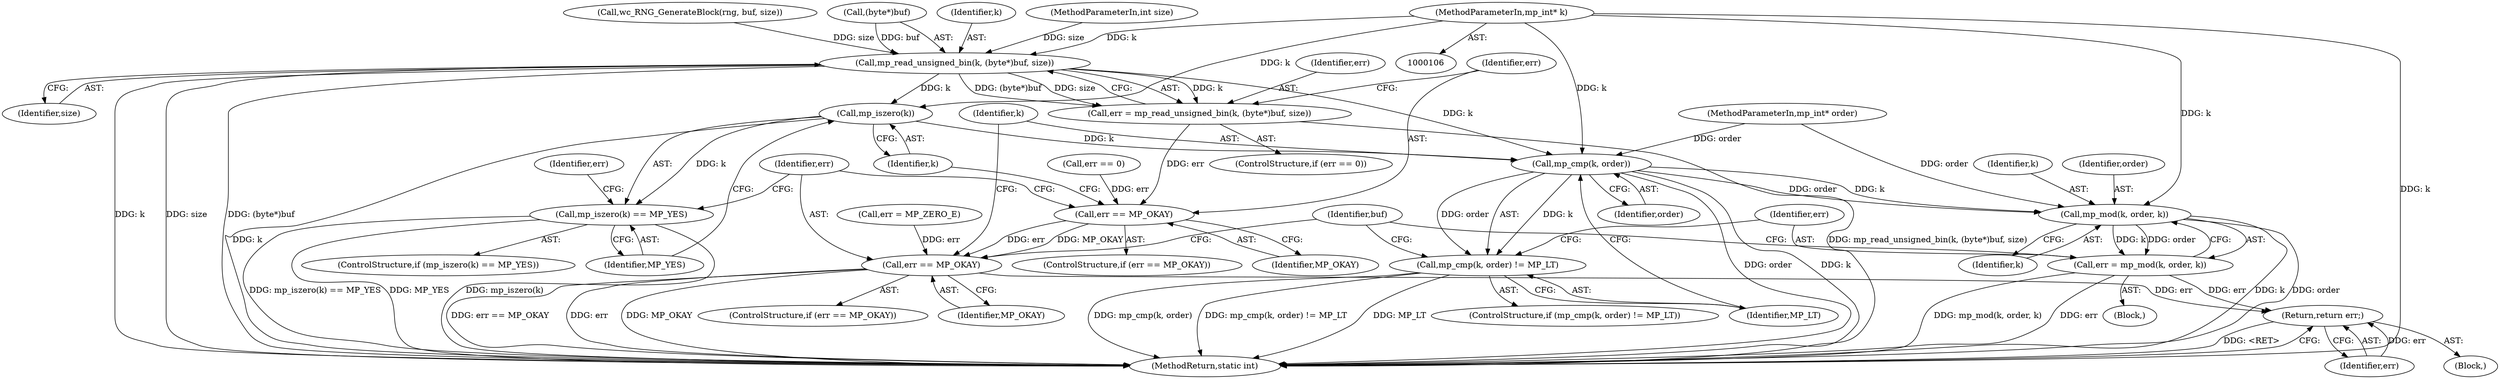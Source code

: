 digraph "1_wolfssl_9b9568d500f31f964af26ba8d01e542e1f27e5ca@pointer" {
"1000109" [label="(MethodParameterIn,mp_int* k)"];
"1000143" [label="(Call,mp_read_unsigned_bin(k, (byte*)buf, size))"];
"1000141" [label="(Call,err = mp_read_unsigned_bin(k, (byte*)buf, size))"];
"1000150" [label="(Call,err == MP_OKAY)"];
"1000163" [label="(Call,err == MP_OKAY)"];
"1000187" [label="(Return,return err;)"];
"1000156" [label="(Call,mp_iszero(k))"];
"1000155" [label="(Call,mp_iszero(k) == MP_YES)"];
"1000169" [label="(Call,mp_cmp(k, order))"];
"1000168" [label="(Call,mp_cmp(k, order) != MP_LT)"];
"1000176" [label="(Call,mp_mod(k, order, k))"];
"1000174" [label="(Call,err = mp_mod(k, order, k))"];
"1000133" [label="(Call,wc_RNG_GenerateBlock(rng, buf, size))"];
"1000110" [label="(MethodParameterIn,mp_int* order)"];
"1000177" [label="(Identifier,k)"];
"1000154" [label="(ControlStructure,if (mp_iszero(k) == MP_YES))"];
"1000148" [label="(Identifier,size)"];
"1000109" [label="(MethodParameterIn,mp_int* k)"];
"1000159" [label="(Call,err = MP_ZERO_E)"];
"1000155" [label="(Call,mp_iszero(k) == MP_YES)"];
"1000172" [label="(Identifier,MP_LT)"];
"1000181" [label="(Identifier,buf)"];
"1000170" [label="(Identifier,k)"];
"1000167" [label="(ControlStructure,if (mp_cmp(k, order) != MP_LT))"];
"1000142" [label="(Identifier,err)"];
"1000187" [label="(Return,return err;)"];
"1000189" [label="(MethodReturn,static int)"];
"1000138" [label="(Call,err == 0)"];
"1000145" [label="(Call,(byte*)buf)"];
"1000171" [label="(Identifier,order)"];
"1000179" [label="(Identifier,k)"];
"1000169" [label="(Call,mp_cmp(k, order))"];
"1000174" [label="(Call,err = mp_mod(k, order, k))"];
"1000188" [label="(Identifier,err)"];
"1000144" [label="(Identifier,k)"];
"1000151" [label="(Identifier,err)"];
"1000152" [label="(Identifier,MP_OKAY)"];
"1000168" [label="(Call,mp_cmp(k, order) != MP_LT)"];
"1000156" [label="(Call,mp_iszero(k))"];
"1000176" [label="(Call,mp_mod(k, order, k))"];
"1000149" [label="(ControlStructure,if (err == MP_OKAY))"];
"1000164" [label="(Identifier,err)"];
"1000163" [label="(Call,err == MP_OKAY)"];
"1000175" [label="(Identifier,err)"];
"1000160" [label="(Identifier,err)"];
"1000173" [label="(Block,)"];
"1000158" [label="(Identifier,MP_YES)"];
"1000165" [label="(Identifier,MP_OKAY)"];
"1000162" [label="(ControlStructure,if (err == MP_OKAY))"];
"1000178" [label="(Identifier,order)"];
"1000150" [label="(Call,err == MP_OKAY)"];
"1000157" [label="(Identifier,k)"];
"1000111" [label="(Block,)"];
"1000108" [label="(MethodParameterIn,int size)"];
"1000141" [label="(Call,err = mp_read_unsigned_bin(k, (byte*)buf, size))"];
"1000137" [label="(ControlStructure,if (err == 0))"];
"1000143" [label="(Call,mp_read_unsigned_bin(k, (byte*)buf, size))"];
"1000109" -> "1000106"  [label="AST: "];
"1000109" -> "1000189"  [label="DDG: k"];
"1000109" -> "1000143"  [label="DDG: k"];
"1000109" -> "1000156"  [label="DDG: k"];
"1000109" -> "1000169"  [label="DDG: k"];
"1000109" -> "1000176"  [label="DDG: k"];
"1000143" -> "1000141"  [label="AST: "];
"1000143" -> "1000148"  [label="CFG: "];
"1000144" -> "1000143"  [label="AST: "];
"1000145" -> "1000143"  [label="AST: "];
"1000148" -> "1000143"  [label="AST: "];
"1000141" -> "1000143"  [label="CFG: "];
"1000143" -> "1000189"  [label="DDG: k"];
"1000143" -> "1000189"  [label="DDG: size"];
"1000143" -> "1000189"  [label="DDG: (byte*)buf"];
"1000143" -> "1000141"  [label="DDG: k"];
"1000143" -> "1000141"  [label="DDG: (byte*)buf"];
"1000143" -> "1000141"  [label="DDG: size"];
"1000145" -> "1000143"  [label="DDG: buf"];
"1000133" -> "1000143"  [label="DDG: size"];
"1000108" -> "1000143"  [label="DDG: size"];
"1000143" -> "1000156"  [label="DDG: k"];
"1000143" -> "1000169"  [label="DDG: k"];
"1000141" -> "1000137"  [label="AST: "];
"1000142" -> "1000141"  [label="AST: "];
"1000151" -> "1000141"  [label="CFG: "];
"1000141" -> "1000189"  [label="DDG: mp_read_unsigned_bin(k, (byte*)buf, size)"];
"1000141" -> "1000150"  [label="DDG: err"];
"1000150" -> "1000149"  [label="AST: "];
"1000150" -> "1000152"  [label="CFG: "];
"1000151" -> "1000150"  [label="AST: "];
"1000152" -> "1000150"  [label="AST: "];
"1000157" -> "1000150"  [label="CFG: "];
"1000164" -> "1000150"  [label="CFG: "];
"1000138" -> "1000150"  [label="DDG: err"];
"1000150" -> "1000163"  [label="DDG: err"];
"1000150" -> "1000163"  [label="DDG: MP_OKAY"];
"1000163" -> "1000162"  [label="AST: "];
"1000163" -> "1000165"  [label="CFG: "];
"1000164" -> "1000163"  [label="AST: "];
"1000165" -> "1000163"  [label="AST: "];
"1000170" -> "1000163"  [label="CFG: "];
"1000181" -> "1000163"  [label="CFG: "];
"1000163" -> "1000189"  [label="DDG: err == MP_OKAY"];
"1000163" -> "1000189"  [label="DDG: err"];
"1000163" -> "1000189"  [label="DDG: MP_OKAY"];
"1000159" -> "1000163"  [label="DDG: err"];
"1000163" -> "1000187"  [label="DDG: err"];
"1000187" -> "1000111"  [label="AST: "];
"1000187" -> "1000188"  [label="CFG: "];
"1000188" -> "1000187"  [label="AST: "];
"1000189" -> "1000187"  [label="CFG: "];
"1000187" -> "1000189"  [label="DDG: <RET>"];
"1000188" -> "1000187"  [label="DDG: err"];
"1000174" -> "1000187"  [label="DDG: err"];
"1000156" -> "1000155"  [label="AST: "];
"1000156" -> "1000157"  [label="CFG: "];
"1000157" -> "1000156"  [label="AST: "];
"1000158" -> "1000156"  [label="CFG: "];
"1000156" -> "1000189"  [label="DDG: k"];
"1000156" -> "1000155"  [label="DDG: k"];
"1000156" -> "1000169"  [label="DDG: k"];
"1000155" -> "1000154"  [label="AST: "];
"1000155" -> "1000158"  [label="CFG: "];
"1000158" -> "1000155"  [label="AST: "];
"1000160" -> "1000155"  [label="CFG: "];
"1000164" -> "1000155"  [label="CFG: "];
"1000155" -> "1000189"  [label="DDG: mp_iszero(k) == MP_YES"];
"1000155" -> "1000189"  [label="DDG: MP_YES"];
"1000155" -> "1000189"  [label="DDG: mp_iszero(k)"];
"1000169" -> "1000168"  [label="AST: "];
"1000169" -> "1000171"  [label="CFG: "];
"1000170" -> "1000169"  [label="AST: "];
"1000171" -> "1000169"  [label="AST: "];
"1000172" -> "1000169"  [label="CFG: "];
"1000169" -> "1000189"  [label="DDG: order"];
"1000169" -> "1000189"  [label="DDG: k"];
"1000169" -> "1000168"  [label="DDG: k"];
"1000169" -> "1000168"  [label="DDG: order"];
"1000110" -> "1000169"  [label="DDG: order"];
"1000169" -> "1000176"  [label="DDG: k"];
"1000169" -> "1000176"  [label="DDG: order"];
"1000168" -> "1000167"  [label="AST: "];
"1000168" -> "1000172"  [label="CFG: "];
"1000172" -> "1000168"  [label="AST: "];
"1000175" -> "1000168"  [label="CFG: "];
"1000181" -> "1000168"  [label="CFG: "];
"1000168" -> "1000189"  [label="DDG: MP_LT"];
"1000168" -> "1000189"  [label="DDG: mp_cmp(k, order)"];
"1000168" -> "1000189"  [label="DDG: mp_cmp(k, order) != MP_LT"];
"1000176" -> "1000174"  [label="AST: "];
"1000176" -> "1000179"  [label="CFG: "];
"1000177" -> "1000176"  [label="AST: "];
"1000178" -> "1000176"  [label="AST: "];
"1000179" -> "1000176"  [label="AST: "];
"1000174" -> "1000176"  [label="CFG: "];
"1000176" -> "1000189"  [label="DDG: k"];
"1000176" -> "1000189"  [label="DDG: order"];
"1000176" -> "1000174"  [label="DDG: k"];
"1000176" -> "1000174"  [label="DDG: order"];
"1000110" -> "1000176"  [label="DDG: order"];
"1000174" -> "1000173"  [label="AST: "];
"1000175" -> "1000174"  [label="AST: "];
"1000181" -> "1000174"  [label="CFG: "];
"1000174" -> "1000189"  [label="DDG: mp_mod(k, order, k)"];
"1000174" -> "1000189"  [label="DDG: err"];
}
